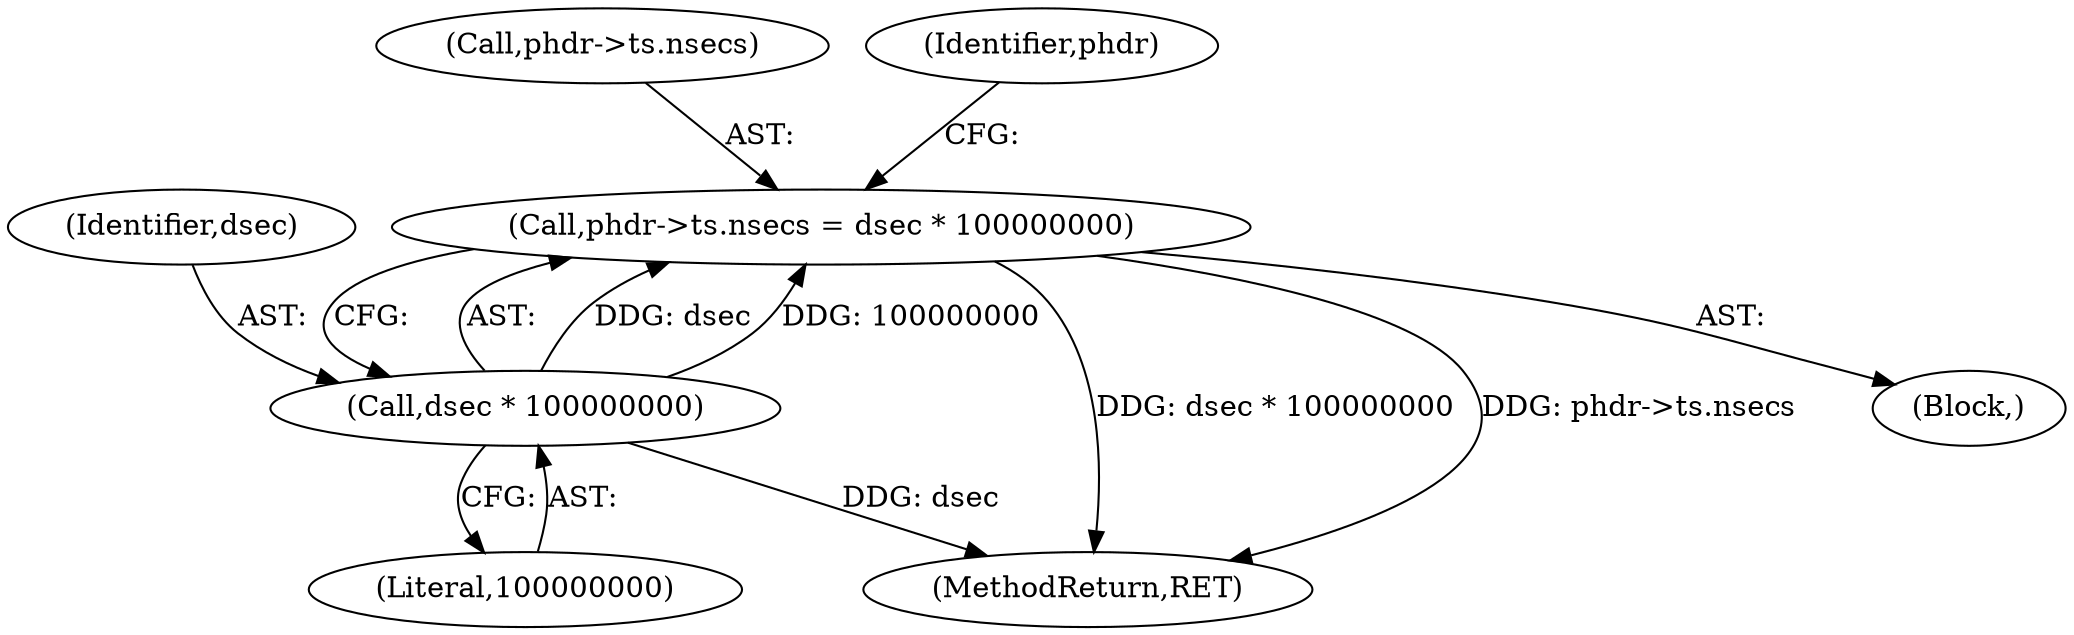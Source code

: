 digraph "0_wireshark_11edc83b98a61e890d7bb01855389d40e984ea82@pointer" {
"1000221" [label="(Call,phdr->ts.nsecs = dsec * 100000000)"];
"1000227" [label="(Call,dsec * 100000000)"];
"1000227" [label="(Call,dsec * 100000000)"];
"1000119" [label="(Block,)"];
"1000222" [label="(Call,phdr->ts.nsecs)"];
"1000422" [label="(MethodReturn,RET)"];
"1000229" [label="(Literal,100000000)"];
"1000228" [label="(Identifier,dsec)"];
"1000221" [label="(Call,phdr->ts.nsecs = dsec * 100000000)"];
"1000232" [label="(Identifier,phdr)"];
"1000221" -> "1000119"  [label="AST: "];
"1000221" -> "1000227"  [label="CFG: "];
"1000222" -> "1000221"  [label="AST: "];
"1000227" -> "1000221"  [label="AST: "];
"1000232" -> "1000221"  [label="CFG: "];
"1000221" -> "1000422"  [label="DDG: dsec * 100000000"];
"1000221" -> "1000422"  [label="DDG: phdr->ts.nsecs"];
"1000227" -> "1000221"  [label="DDG: dsec"];
"1000227" -> "1000221"  [label="DDG: 100000000"];
"1000227" -> "1000229"  [label="CFG: "];
"1000228" -> "1000227"  [label="AST: "];
"1000229" -> "1000227"  [label="AST: "];
"1000227" -> "1000422"  [label="DDG: dsec"];
}
